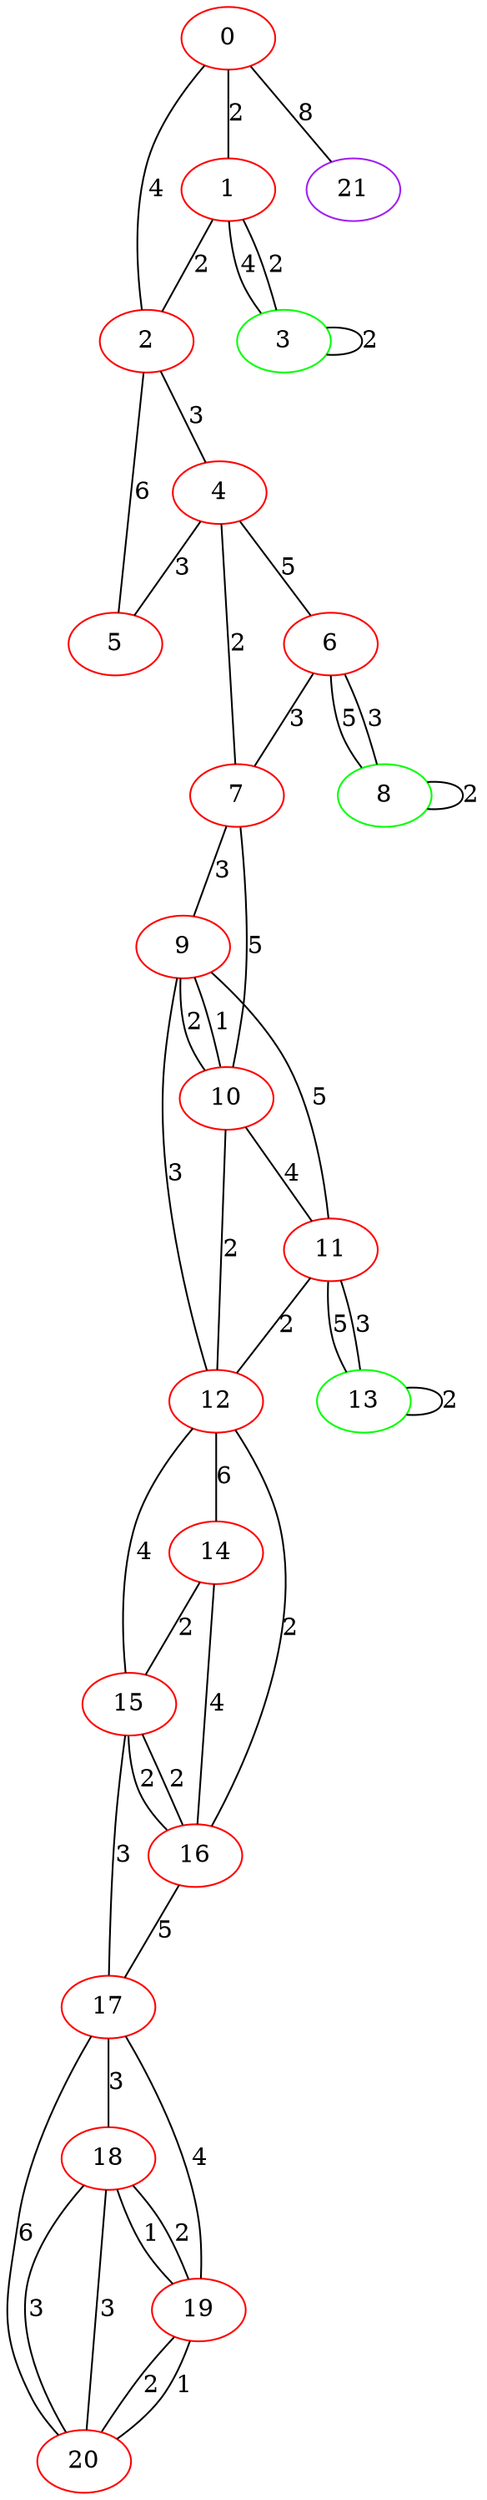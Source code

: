 graph "" {
0 [color=red, weight=1];
1 [color=red, weight=1];
2 [color=red, weight=1];
3 [color=green, weight=2];
4 [color=red, weight=1];
5 [color=red, weight=1];
6 [color=red, weight=1];
7 [color=red, weight=1];
8 [color=green, weight=2];
9 [color=red, weight=1];
10 [color=red, weight=1];
11 [color=red, weight=1];
12 [color=red, weight=1];
13 [color=green, weight=2];
14 [color=red, weight=1];
15 [color=red, weight=1];
16 [color=red, weight=1];
17 [color=red, weight=1];
18 [color=red, weight=1];
19 [color=red, weight=1];
20 [color=red, weight=1];
21 [color=purple, weight=4];
0 -- 1  [key=0, label=2];
0 -- 2  [key=0, label=4];
0 -- 21  [key=0, label=8];
1 -- 2  [key=0, label=2];
1 -- 3  [key=0, label=4];
1 -- 3  [key=1, label=2];
2 -- 4  [key=0, label=3];
2 -- 5  [key=0, label=6];
3 -- 3  [key=0, label=2];
4 -- 5  [key=0, label=3];
4 -- 6  [key=0, label=5];
4 -- 7  [key=0, label=2];
6 -- 8  [key=0, label=5];
6 -- 8  [key=1, label=3];
6 -- 7  [key=0, label=3];
7 -- 9  [key=0, label=3];
7 -- 10  [key=0, label=5];
8 -- 8  [key=0, label=2];
9 -- 10  [key=0, label=1];
9 -- 10  [key=1, label=2];
9 -- 11  [key=0, label=5];
9 -- 12  [key=0, label=3];
10 -- 11  [key=0, label=4];
10 -- 12  [key=0, label=2];
11 -- 12  [key=0, label=2];
11 -- 13  [key=0, label=5];
11 -- 13  [key=1, label=3];
12 -- 14  [key=0, label=6];
12 -- 15  [key=0, label=4];
12 -- 16  [key=0, label=2];
13 -- 13  [key=0, label=2];
14 -- 16  [key=0, label=4];
14 -- 15  [key=0, label=2];
15 -- 16  [key=0, label=2];
15 -- 16  [key=1, label=2];
15 -- 17  [key=0, label=3];
16 -- 17  [key=0, label=5];
17 -- 18  [key=0, label=3];
17 -- 19  [key=0, label=4];
17 -- 20  [key=0, label=6];
18 -- 19  [key=0, label=1];
18 -- 19  [key=1, label=2];
18 -- 20  [key=0, label=3];
18 -- 20  [key=1, label=3];
19 -- 20  [key=0, label=2];
19 -- 20  [key=1, label=1];
}
